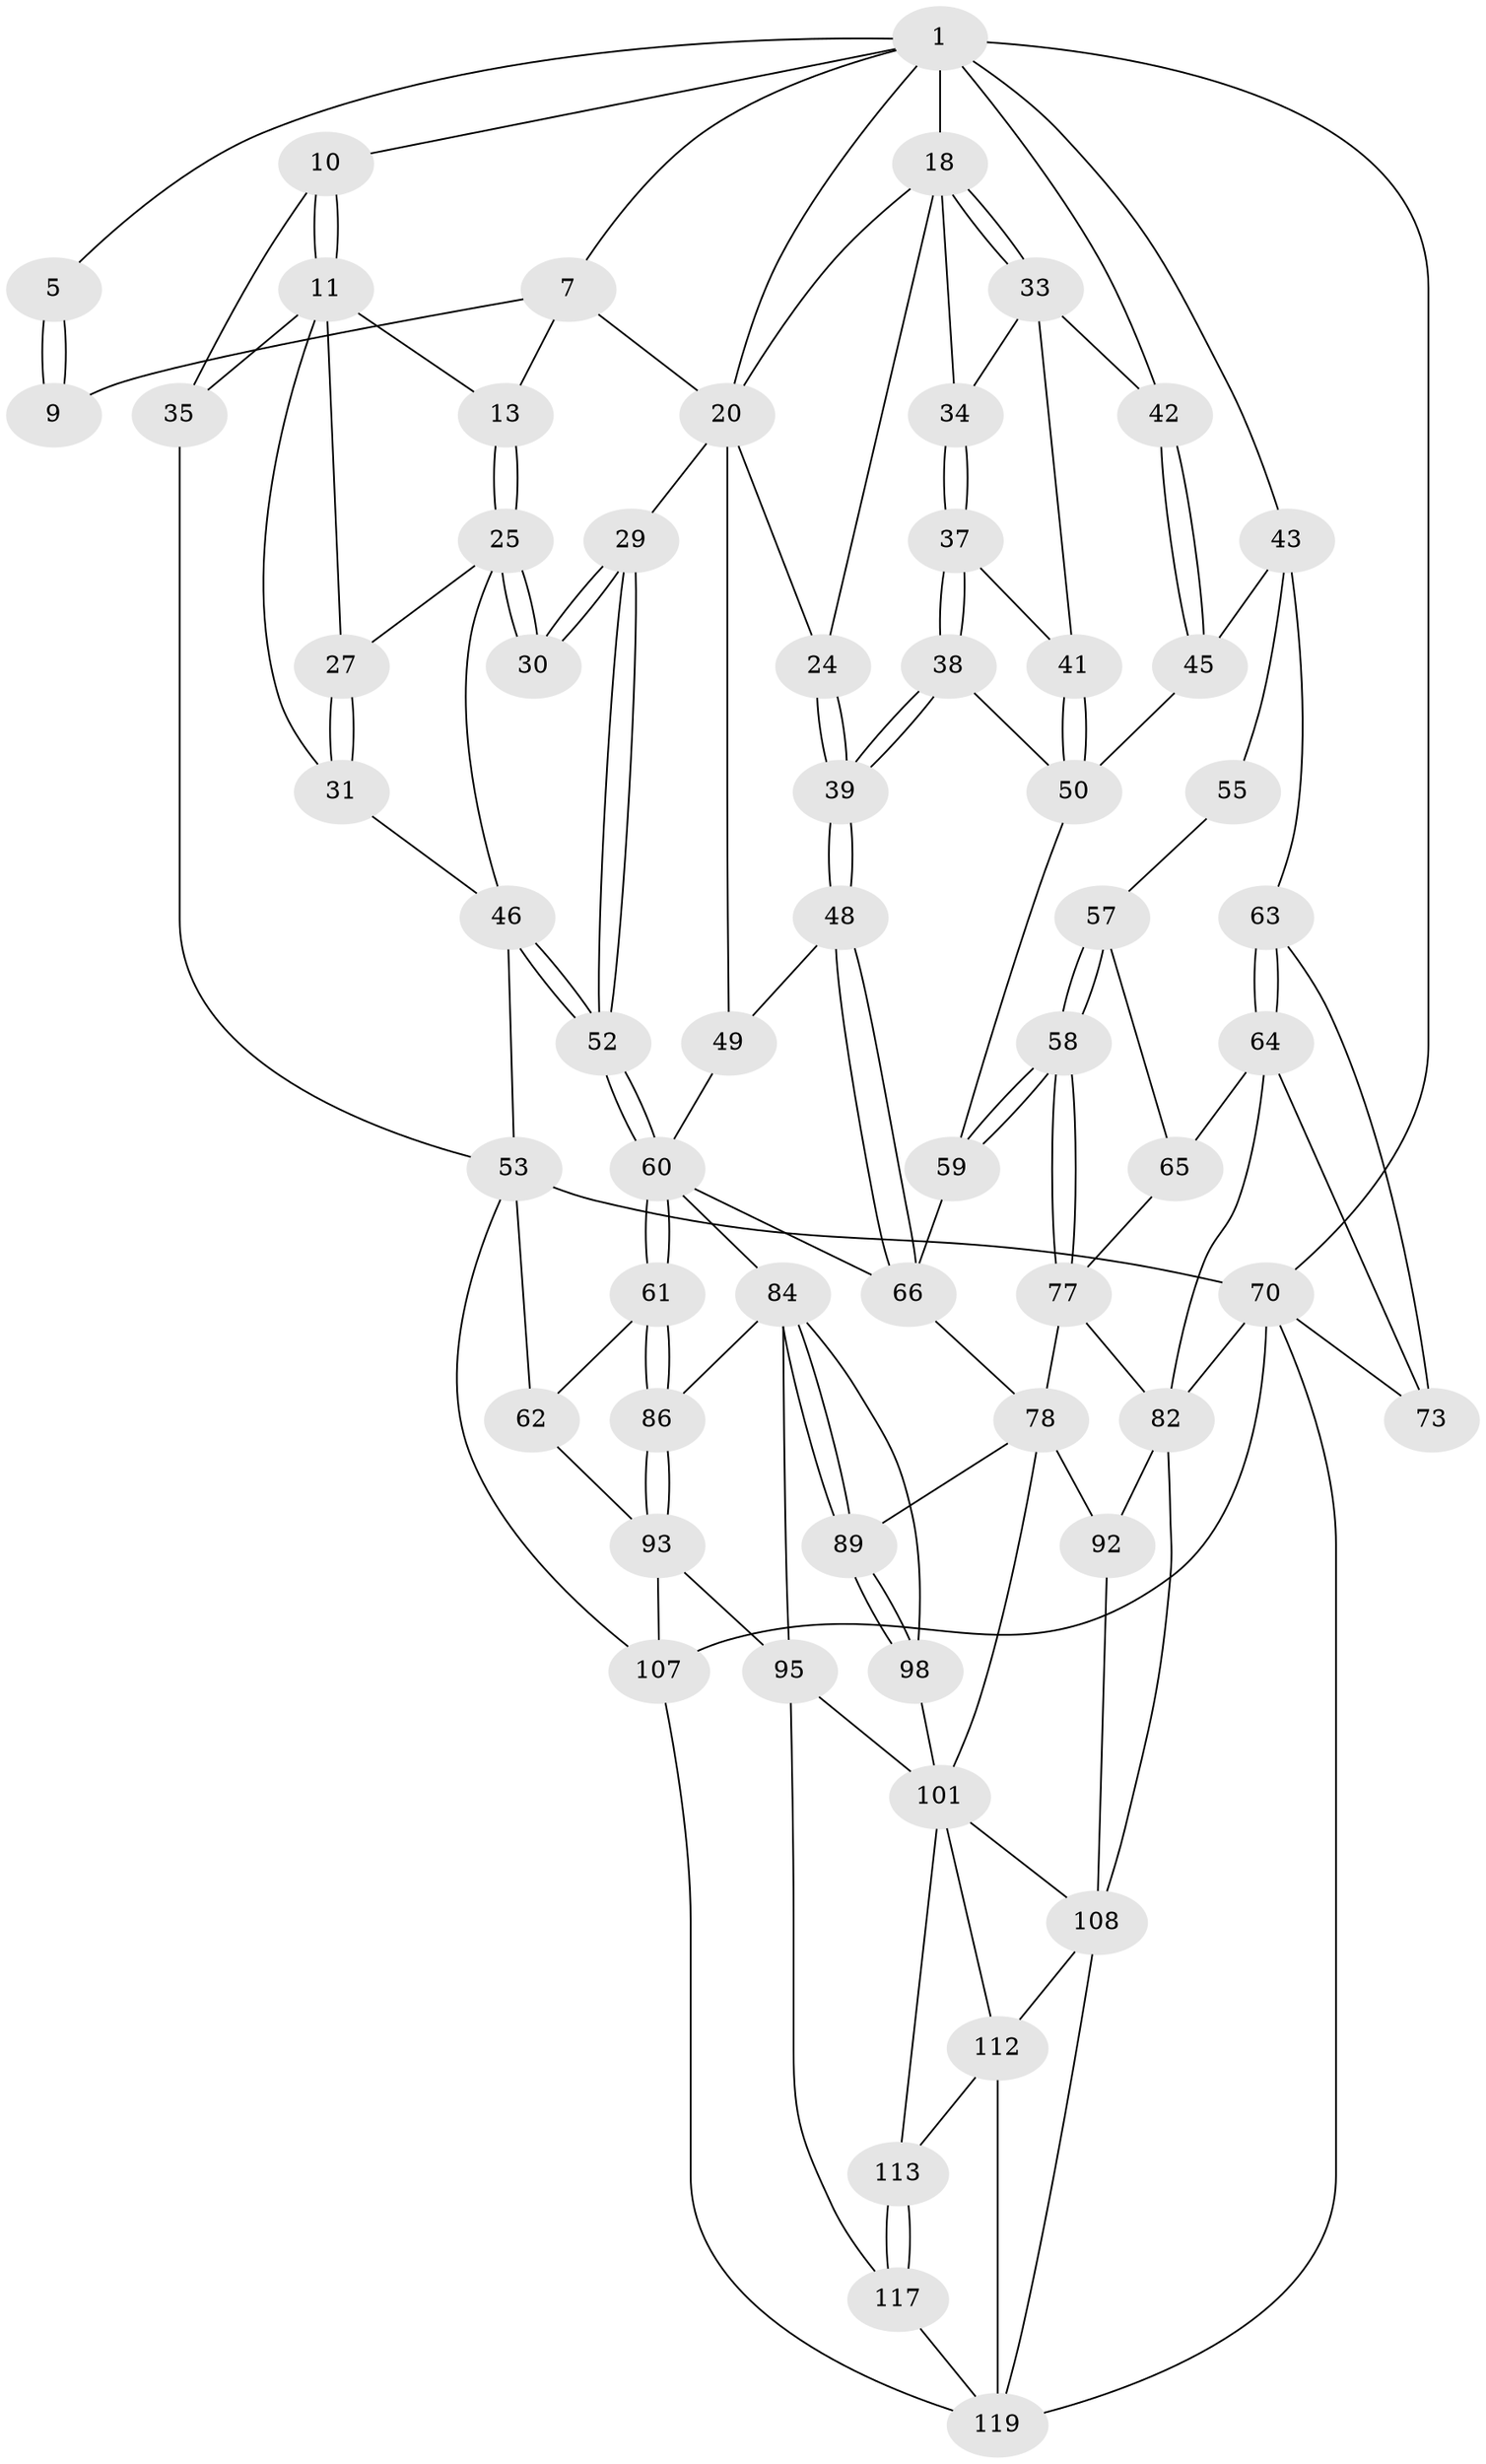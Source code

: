 // original degree distribution, {3: 0.02459016393442623, 5: 0.4344262295081967, 6: 0.27049180327868855, 4: 0.27049180327868855}
// Generated by graph-tools (version 1.1) at 2025/17/03/09/25 04:17:18]
// undirected, 61 vertices, 140 edges
graph export_dot {
graph [start="1"]
  node [color=gray90,style=filled];
  1 [pos="+0.47234153072427176+0",super="+6+2"];
  5 [pos="+0.2764793455260969+0"];
  7 [pos="+0.37864098330457024+0.13786125639364702",super="+8"];
  9 [pos="+0.27463264638775226+0"];
  10 [pos="+0+0"];
  11 [pos="+0+0.02436868586881666",super="+16+12"];
  13 [pos="+0.24069814219893035+0.07866668814762623"];
  18 [pos="+0.9153847245167323+0",super="+19"];
  20 [pos="+0.5111067532208915+0.11035827378207057",super="+21"];
  24 [pos="+0.5372057854624003+0.19351529975892104"];
  25 [pos="+0.23489315357659124+0.11344474863789143",super="+26"];
  27 [pos="+0.11529044996470202+0.19641246068023321"];
  29 [pos="+0.3324887352742295+0.29950845368278034"];
  30 [pos="+0.26421168371981757+0.23875565978064311"];
  31 [pos="+0.09460360979518034+0.23891131285704517"];
  33 [pos="+0.7192395061169331+0.14867352647912752",super="+40"];
  34 [pos="+0.6555781655058884+0.19439097937150315"];
  35 [pos="+0+0.11195306865343138"];
  37 [pos="+0.6536269523064384+0.20635617325866765"];
  38 [pos="+0.6075695966192408+0.27856966613452133"];
  39 [pos="+0.5400719757568787+0.2900380786934856"];
  41 [pos="+0.6997899774041736+0.26333148054391065"];
  42 [pos="+0.791765928017872+0.2901809432260226"];
  43 [pos="+1+0",super="+44+56"];
  45 [pos="+0.7916431330899304+0.2935963637755342"];
  46 [pos="+0.15528589505173387+0.2638384576779612",super="+47"];
  48 [pos="+0.5170770176773721+0.32153734091866065"];
  49 [pos="+0.5122027725248793+0.3207301244023889"];
  50 [pos="+0.7038084840947552+0.31435150670996337",super="+51"];
  52 [pos="+0.2949522108647291+0.3718284885233231"];
  53 [pos="+0.022964592184902835+0.3778286193703846",super="+54"];
  55 [pos="+0.8841813447233028+0.31890045311909265"];
  57 [pos="+0.8755648658287268+0.34932803748797203"];
  58 [pos="+0.766410838592406+0.4594016767495237"];
  59 [pos="+0.7424072777870312+0.386940352296226"];
  60 [pos="+0.2735052030771145+0.42819171617184365",super="+67"];
  61 [pos="+0.2292858987166207+0.46439271975139795"];
  62 [pos="+0.16661229104282815+0.4507252311032871",super="+90"];
  63 [pos="+1+0.345298486649025",super="+74"];
  64 [pos="+0.9809153210764028+0.4295255062080741",super="+80"];
  65 [pos="+0.9712619855717395+0.43081112733740384"];
  66 [pos="+0.5330096991970859+0.37063829692006334",super="+68"];
  70 [pos="+1+1",super="+76+71"];
  73 [pos="+1+0.7089372429404143"];
  77 [pos="+0.7696809962054256+0.47769179376687426",super="+79"];
  78 [pos="+0.6489292645525694+0.5000790578887593",super="+87"];
  82 [pos="+0.871709392850762+0.6203494117894516",super="+83+103"];
  84 [pos="+0.491796387750961+0.5275299554042312",super="+85"];
  86 [pos="+0.236704334702025+0.5073687516486167"];
  89 [pos="+0.5147995939489378+0.6141163797591698"];
  92 [pos="+0.7524101184837826+0.6326004214126604",super="+99"];
  93 [pos="+0.1931908667766459+0.6353109361660956",super="+97"];
  95 [pos="+0.3183500878897063+0.7970176112045178",super="+96"];
  98 [pos="+0.47615097452024435+0.6877185809485704"];
  101 [pos="+0.5809344013917781+0.7602882026211192",super="+102+110"];
  107 [pos="+0.19183343666159994+0.8432871420711608",super="+122"];
  108 [pos="+0.681940265604293+0.8478627129354057",super="+116+109"];
  112 [pos="+0.5203055044629099+0.8751110206528643",super="+118"];
  113 [pos="+0.5138831861125936+0.8699611216340551"];
  117 [pos="+0.3687950260182884+0.9308945779366888"];
  119 [pos="+0.6189542893074408+1",super="+120"];
  1 -- 20;
  1 -- 7;
  1 -- 18;
  1 -- 42;
  1 -- 5;
  1 -- 70 [weight=2];
  1 -- 10;
  1 -- 43;
  5 -- 9;
  5 -- 9;
  7 -- 9;
  7 -- 13;
  7 -- 20;
  10 -- 11;
  10 -- 11;
  10 -- 35;
  11 -- 35;
  11 -- 31;
  11 -- 27;
  11 -- 13;
  13 -- 25;
  13 -- 25;
  18 -- 33;
  18 -- 33;
  18 -- 24;
  18 -- 34;
  18 -- 20;
  20 -- 49;
  20 -- 24;
  20 -- 29;
  24 -- 39;
  24 -- 39;
  25 -- 30 [weight=2];
  25 -- 30;
  25 -- 27;
  25 -- 46;
  27 -- 31;
  27 -- 31;
  29 -- 30;
  29 -- 30;
  29 -- 52;
  29 -- 52;
  31 -- 46;
  33 -- 34;
  33 -- 42;
  33 -- 41;
  34 -- 37;
  34 -- 37;
  35 -- 53;
  37 -- 38;
  37 -- 38;
  37 -- 41;
  38 -- 39;
  38 -- 39;
  38 -- 50;
  39 -- 48;
  39 -- 48;
  41 -- 50;
  41 -- 50;
  42 -- 45;
  42 -- 45;
  43 -- 45;
  43 -- 63;
  43 -- 55;
  45 -- 50;
  46 -- 52;
  46 -- 52;
  46 -- 53;
  48 -- 49;
  48 -- 66;
  48 -- 66;
  49 -- 60;
  50 -- 59;
  52 -- 60;
  52 -- 60;
  53 -- 62 [weight=2];
  53 -- 70;
  53 -- 107;
  55 -- 57;
  57 -- 58;
  57 -- 58;
  57 -- 65;
  58 -- 59;
  58 -- 59;
  58 -- 77;
  58 -- 77;
  59 -- 66;
  60 -- 61;
  60 -- 61;
  60 -- 66;
  60 -- 84;
  61 -- 62;
  61 -- 86;
  61 -- 86;
  62 -- 93;
  63 -- 64 [weight=2];
  63 -- 64;
  63 -- 73;
  64 -- 65;
  64 -- 73;
  64 -- 82;
  65 -- 77;
  66 -- 78;
  70 -- 119;
  70 -- 73;
  70 -- 82 [weight=3];
  70 -- 107;
  77 -- 78;
  77 -- 82;
  78 -- 101;
  78 -- 89;
  78 -- 92 [weight=2];
  82 -- 92 [weight=2];
  82 -- 108;
  84 -- 89;
  84 -- 89;
  84 -- 98;
  84 -- 86;
  84 -- 95;
  86 -- 93;
  86 -- 93;
  89 -- 98;
  89 -- 98;
  92 -- 108;
  93 -- 107;
  93 -- 95;
  95 -- 117;
  95 -- 101;
  98 -- 101;
  101 -- 113;
  101 -- 112;
  101 -- 108;
  107 -- 119;
  108 -- 119;
  108 -- 112;
  112 -- 113;
  112 -- 119;
  113 -- 117;
  113 -- 117;
  117 -- 119;
}
